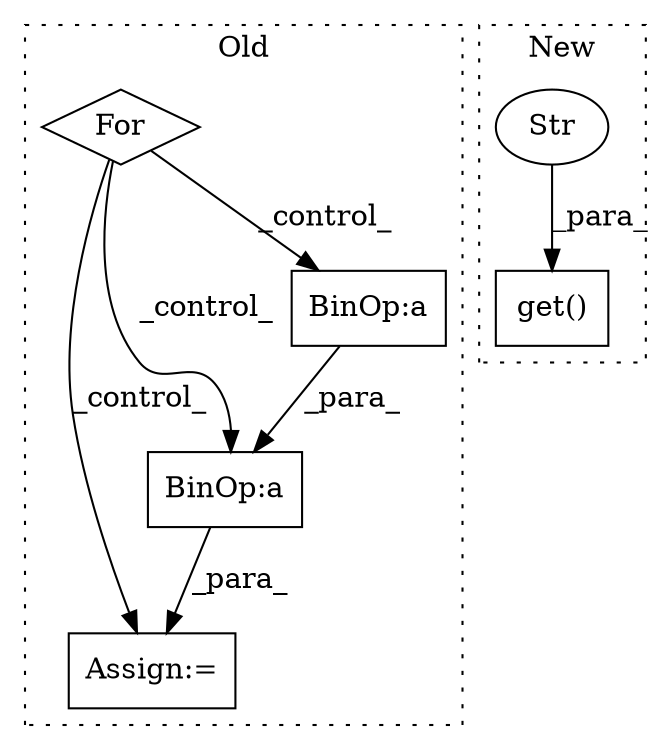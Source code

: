 digraph G {
subgraph cluster0 {
1 [label="For" a="107" s="4419,4442" l="4,14" shape="diamond"];
4 [label="Assign:=" a="68" s="4502" l="3" shape="box"];
5 [label="BinOp:a" a="82" s="4506" l="37" shape="box"];
6 [label="BinOp:a" a="82" s="4521" l="3" shape="box"];
label = "Old";
style="dotted";
}
subgraph cluster1 {
2 [label="get()" a="75" s="4126,4159" l="11,1" shape="box"];
3 [label="Str" a="66" s="4137" l="15" shape="ellipse"];
label = "New";
style="dotted";
}
1 -> 4 [label="_control_"];
1 -> 6 [label="_control_"];
1 -> 5 [label="_control_"];
3 -> 2 [label="_para_"];
5 -> 4 [label="_para_"];
6 -> 5 [label="_para_"];
}